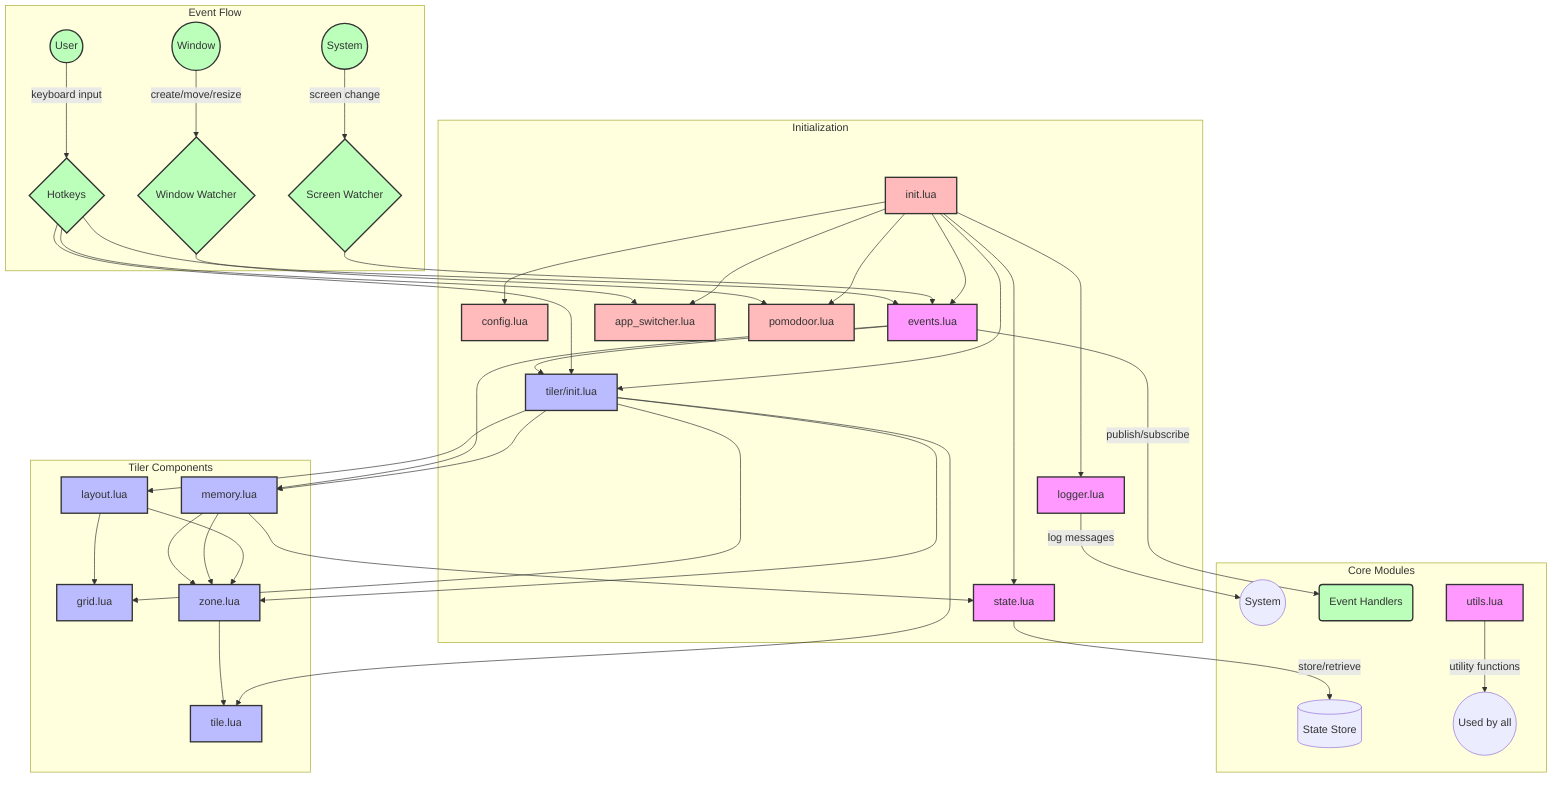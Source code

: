 flowchart TD
    subgraph Initialization
        init[init.lua] --> config[config.lua]
        init --> logger[logger.lua]
        init --> events[events.lua]
        init --> state[state.lua]
        init --> tiler[tiler/init.lua]
        init --> appSwitcher[app_switcher.lua]
        init --> pomodoro[pomodoor.lua]
    end

    subgraph "Core Modules"
        logger --> |log messages| null1((System))
        events --> |publish/subscribe| eventHandlers(Event Handlers)
        state --> |store/retrieve| stateStore[(State Store)]
        utils[utils.lua] --> |utility functions| null2((Used by all))
    end

    subgraph "Tiler Components"
        tiler --> grid[grid.lua]
        tiler --> Tile[tile.lua]
        tiler --> Zone[zone.lua]
        tiler --> Layout[layout.lua]
        tiler --> memory[memory.lua]
        Zone --> Tile
        Layout --> Zone
        Layout --> grid
        memory --> Zone
        memory --> state
    end

    subgraph "Event Flow"
        user((User)) --> |keyboard input| hotkeys{Hotkeys}
        hotkeys --> tiler
        hotkeys --> appSwitcher
        hotkeys --> pomodoro
        system((System)) --> |screen change| screenWatcher{Screen Watcher}
        screenWatcher --> events
        events --> tiler
        window((Window)) --> |create/move/resize| windowWatcher{Window Watcher}
        windowWatcher --> events
        events --> memory
        memory --> Zone
    end

    classDef core fill:#f9f,stroke:#333,stroke-width:2px;
    classDef tiler fill:#bbf,stroke:#333,stroke-width:2px;
    classDef flow fill:#bfb,stroke:#333,stroke-width:2px;
    classDef init fill:#fbb,stroke:#333,stroke-width:2px;

    class logger,events,state,utils core;
    class tiler,grid,Tile,Zone,Layout,memory tiler;
    class user,hotkeys,system,screenWatcher,window,windowWatcher,eventHandlers flow;
    class init,config,appSwitcher,pomodoro init;
